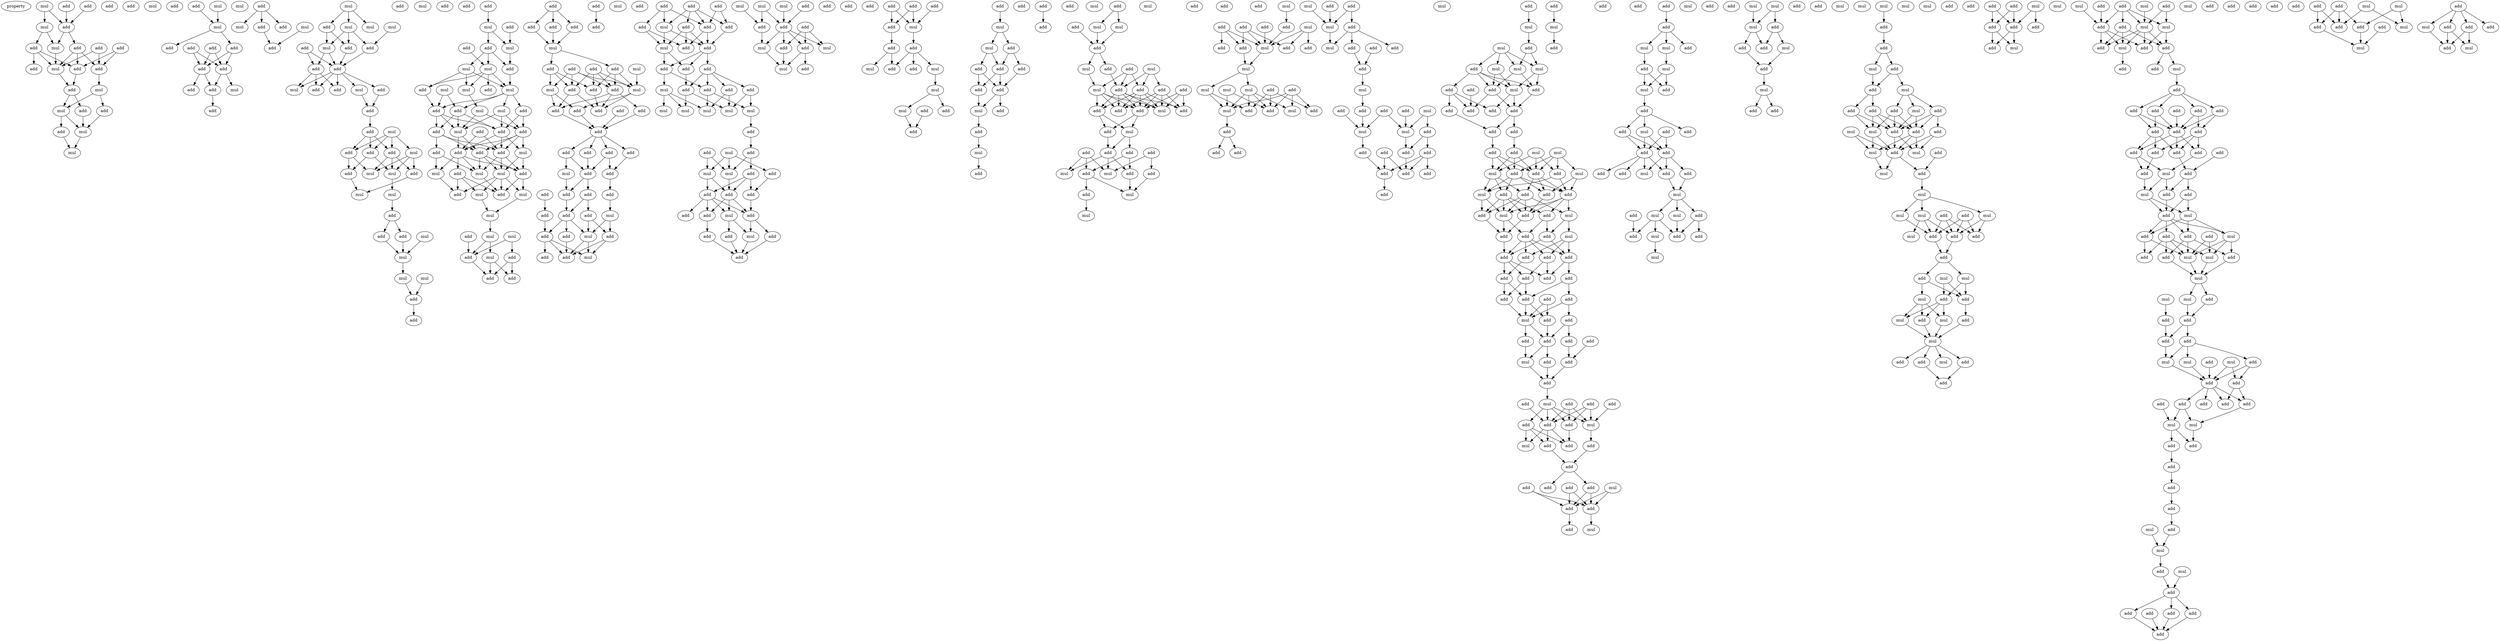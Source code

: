 digraph {
    node [fontcolor=black]
    property [mul=2,lf=1.7]
    0 [ label = add ];
    1 [ label = add ];
    2 [ label = add ];
    3 [ label = mul ];
    4 [ label = add ];
    5 [ label = add ];
    6 [ label = mul ];
    7 [ label = add ];
    8 [ label = mul ];
    9 [ label = add ];
    10 [ label = add ];
    11 [ label = add ];
    12 [ label = add ];
    13 [ label = mul ];
    14 [ label = add ];
    15 [ label = add ];
    16 [ label = mul ];
    17 [ label = mul ];
    18 [ label = add ];
    19 [ label = mul ];
    20 [ label = add ];
    21 [ label = add ];
    22 [ label = add ];
    23 [ label = mul ];
    24 [ label = mul ];
    25 [ label = add ];
    26 [ label = add ];
    27 [ label = mul ];
    28 [ label = mul ];
    29 [ label = mul ];
    30 [ label = add ];
    31 [ label = add ];
    32 [ label = add ];
    33 [ label = add ];
    34 [ label = add ];
    35 [ label = add ];
    36 [ label = mul ];
    37 [ label = add ];
    38 [ label = add ];
    39 [ label = add ];
    40 [ label = add ];
    41 [ label = mul ];
    42 [ label = mul ];
    43 [ label = add ];
    44 [ label = add ];
    45 [ label = add ];
    46 [ label = mul ];
    47 [ label = add ];
    48 [ label = mul ];
    49 [ label = mul ];
    50 [ label = mul ];
    51 [ label = mul ];
    52 [ label = add ];
    53 [ label = add ];
    54 [ label = add ];
    55 [ label = add ];
    56 [ label = add ];
    57 [ label = add ];
    58 [ label = add ];
    59 [ label = mul ];
    60 [ label = add ];
    61 [ label = mul ];
    62 [ label = add ];
    63 [ label = add ];
    64 [ label = add ];
    65 [ label = mul ];
    66 [ label = add ];
    67 [ label = mul ];
    68 [ label = add ];
    69 [ label = add ];
    70 [ label = add ];
    71 [ label = mul ];
    72 [ label = mul ];
    73 [ label = add ];
    74 [ label = mul ];
    75 [ label = mul ];
    76 [ label = add ];
    77 [ label = add ];
    78 [ label = add ];
    79 [ label = mul ];
    80 [ label = mul ];
    81 [ label = mul ];
    82 [ label = mul ];
    83 [ label = mul ];
    84 [ label = add ];
    85 [ label = add ];
    86 [ label = add ];
    87 [ label = add ];
    88 [ label = add ];
    89 [ label = mul ];
    90 [ label = add ];
    91 [ label = add ];
    92 [ label = mul ];
    93 [ label = add ];
    94 [ label = mul ];
    95 [ label = mul ];
    96 [ label = add ];
    97 [ label = mul ];
    98 [ label = add ];
    99 [ label = add ];
    100 [ label = mul ];
    101 [ label = mul ];
    102 [ label = mul ];
    103 [ label = add ];
    104 [ label = mul ];
    105 [ label = add ];
    106 [ label = add ];
    107 [ label = mul ];
    108 [ label = add ];
    109 [ label = add ];
    110 [ label = add ];
    111 [ label = add ];
    112 [ label = add ];
    113 [ label = add ];
    114 [ label = mul ];
    115 [ label = add ];
    116 [ label = add ];
    117 [ label = mul ];
    118 [ label = add ];
    119 [ label = mul ];
    120 [ label = mul ];
    121 [ label = add ];
    122 [ label = add ];
    123 [ label = mul ];
    124 [ label = add ];
    125 [ label = mul ];
    126 [ label = mul ];
    127 [ label = add ];
    128 [ label = mul ];
    129 [ label = mul ];
    130 [ label = mul ];
    131 [ label = add ];
    132 [ label = add ];
    133 [ label = add ];
    134 [ label = add ];
    135 [ label = add ];
    136 [ label = add ];
    137 [ label = add ];
    138 [ label = add ];
    139 [ label = mul ];
    140 [ label = add ];
    141 [ label = add ];
    142 [ label = add ];
    143 [ label = mul ];
    144 [ label = add ];
    145 [ label = mul ];
    146 [ label = add ];
    147 [ label = add ];
    148 [ label = mul ];
    149 [ label = add ];
    150 [ label = add ];
    151 [ label = add ];
    152 [ label = add ];
    153 [ label = add ];
    154 [ label = add ];
    155 [ label = add ];
    156 [ label = add ];
    157 [ label = add ];
    158 [ label = add ];
    159 [ label = add ];
    160 [ label = add ];
    161 [ label = add ];
    162 [ label = mul ];
    163 [ label = add ];
    164 [ label = add ];
    165 [ label = add ];
    166 [ label = add ];
    167 [ label = add ];
    168 [ label = add ];
    169 [ label = mul ];
    170 [ label = add ];
    171 [ label = add ];
    172 [ label = add ];
    173 [ label = add ];
    174 [ label = mul ];
    175 [ label = add ];
    176 [ label = add ];
    177 [ label = mul ];
    178 [ label = add ];
    179 [ label = add ];
    180 [ label = mul ];
    181 [ label = add ];
    182 [ label = add ];
    183 [ label = add ];
    184 [ label = add ];
    185 [ label = add ];
    186 [ label = add ];
    187 [ label = add ];
    188 [ label = mul ];
    189 [ label = add ];
    190 [ label = mul ];
    191 [ label = add ];
    192 [ label = add ];
    193 [ label = add ];
    194 [ label = add ];
    195 [ label = add ];
    196 [ label = add ];
    197 [ label = add ];
    198 [ label = add ];
    199 [ label = add ];
    200 [ label = mul ];
    201 [ label = mul ];
    202 [ label = mul ];
    203 [ label = mul ];
    204 [ label = mul ];
    205 [ label = mul ];
    206 [ label = add ];
    207 [ label = add ];
    208 [ label = mul ];
    209 [ label = add ];
    210 [ label = add ];
    211 [ label = add ];
    212 [ label = mul ];
    213 [ label = mul ];
    214 [ label = add ];
    215 [ label = add ];
    216 [ label = add ];
    217 [ label = add ];
    218 [ label = mul ];
    219 [ label = add ];
    220 [ label = add ];
    221 [ label = add ];
    222 [ label = mul ];
    223 [ label = add ];
    224 [ label = add ];
    225 [ label = add ];
    226 [ label = mul ];
    227 [ label = add ];
    228 [ label = mul ];
    229 [ label = mul ];
    230 [ label = add ];
    231 [ label = add ];
    232 [ label = add ];
    233 [ label = add ];
    234 [ label = mul ];
    235 [ label = mul ];
    236 [ label = add ];
    237 [ label = add ];
    238 [ label = mul ];
    239 [ label = add ];
    240 [ label = add ];
    241 [ label = add ];
    242 [ label = add ];
    243 [ label = add ];
    244 [ label = add ];
    245 [ label = add ];
    246 [ label = mul ];
    247 [ label = add ];
    248 [ label = add ];
    249 [ label = mul ];
    250 [ label = add ];
    251 [ label = add ];
    252 [ label = mul ];
    253 [ label = mul ];
    254 [ label = mul ];
    255 [ label = add ];
    256 [ label = add ];
    257 [ label = add ];
    258 [ label = add ];
    259 [ label = mul ];
    260 [ label = mul ];
    261 [ label = add ];
    262 [ label = add ];
    263 [ label = add ];
    264 [ label = add ];
    265 [ label = add ];
    266 [ label = add ];
    267 [ label = add ];
    268 [ label = mul ];
    269 [ label = add ];
    270 [ label = add ];
    271 [ label = mul ];
    272 [ label = add ];
    273 [ label = add ];
    274 [ label = add ];
    275 [ label = mul ];
    276 [ label = add ];
    277 [ label = add ];
    278 [ label = add ];
    279 [ label = mul ];
    280 [ label = mul ];
    281 [ label = mul ];
    282 [ label = add ];
    283 [ label = mul ];
    284 [ label = add ];
    285 [ label = add ];
    286 [ label = mul ];
    287 [ label = mul ];
    288 [ label = add ];
    289 [ label = add ];
    290 [ label = add ];
    291 [ label = add ];
    292 [ label = add ];
    293 [ label = mul ];
    294 [ label = add ];
    295 [ label = add ];
    296 [ label = add ];
    297 [ label = add ];
    298 [ label = mul ];
    299 [ label = add ];
    300 [ label = add ];
    301 [ label = add ];
    302 [ label = add ];
    303 [ label = mul ];
    304 [ label = mul ];
    305 [ label = add ];
    306 [ label = add ];
    307 [ label = add ];
    308 [ label = add ];
    309 [ label = mul ];
    310 [ label = add ];
    311 [ label = add ];
    312 [ label = add ];
    313 [ label = mul ];
    314 [ label = mul ];
    315 [ label = mul ];
    316 [ label = add ];
    317 [ label = add ];
    318 [ label = add ];
    319 [ label = add ];
    320 [ label = add ];
    321 [ label = add ];
    322 [ label = mul ];
    323 [ label = add ];
    324 [ label = add ];
    325 [ label = mul ];
    326 [ label = mul ];
    327 [ label = add ];
    328 [ label = mul ];
    329 [ label = add ];
    330 [ label = mul ];
    331 [ label = add ];
    332 [ label = mul ];
    333 [ label = add ];
    334 [ label = add ];
    335 [ label = mul ];
    336 [ label = add ];
    337 [ label = add ];
    338 [ label = add ];
    339 [ label = add ];
    340 [ label = mul ];
    341 [ label = add ];
    342 [ label = mul ];
    343 [ label = add ];
    344 [ label = add ];
    345 [ label = mul ];
    346 [ label = add ];
    347 [ label = mul ];
    348 [ label = add ];
    349 [ label = add ];
    350 [ label = mul ];
    351 [ label = add ];
    352 [ label = mul ];
    353 [ label = add ];
    354 [ label = add ];
    355 [ label = add ];
    356 [ label = add ];
    357 [ label = mul ];
    358 [ label = mul ];
    359 [ label = add ];
    360 [ label = add ];
    361 [ label = add ];
    362 [ label = add ];
    363 [ label = add ];
    364 [ label = add ];
    365 [ label = add ];
    366 [ label = add ];
    367 [ label = add ];
    368 [ label = mul ];
    369 [ label = add ];
    370 [ label = mul ];
    371 [ label = mul ];
    372 [ label = mul ];
    373 [ label = mul ];
    374 [ label = add ];
    375 [ label = add ];
    376 [ label = add ];
    377 [ label = add ];
    378 [ label = mul ];
    379 [ label = add ];
    380 [ label = add ];
    381 [ label = add ];
    382 [ label = add ];
    383 [ label = add ];
    384 [ label = add ];
    385 [ label = add ];
    386 [ label = add ];
    387 [ label = mul ];
    388 [ label = add ];
    389 [ label = mul ];
    390 [ label = add ];
    391 [ label = mul ];
    392 [ label = mul ];
    393 [ label = add ];
    394 [ label = add ];
    395 [ label = add ];
    396 [ label = add ];
    397 [ label = add ];
    398 [ label = mul ];
    399 [ label = add ];
    400 [ label = mul ];
    401 [ label = add ];
    402 [ label = add ];
    403 [ label = mul ];
    404 [ label = add ];
    405 [ label = add ];
    406 [ label = add ];
    407 [ label = mul ];
    408 [ label = add ];
    409 [ label = add ];
    410 [ label = add ];
    411 [ label = add ];
    412 [ label = add ];
    413 [ label = add ];
    414 [ label = add ];
    415 [ label = add ];
    416 [ label = add ];
    417 [ label = add ];
    418 [ label = add ];
    419 [ label = add ];
    420 [ label = add ];
    421 [ label = mul ];
    422 [ label = add ];
    423 [ label = add ];
    424 [ label = add ];
    425 [ label = add ];
    426 [ label = add ];
    427 [ label = add ];
    428 [ label = mul ];
    429 [ label = add ];
    430 [ label = add ];
    431 [ label = add ];
    432 [ label = add ];
    433 [ label = add ];
    434 [ label = add ];
    435 [ label = add ];
    436 [ label = mul ];
    437 [ label = add ];
    438 [ label = mul ];
    439 [ label = add ];
    440 [ label = add ];
    441 [ label = add ];
    442 [ label = add ];
    443 [ label = mul ];
    444 [ label = add ];
    445 [ label = add ];
    446 [ label = add ];
    447 [ label = add ];
    448 [ label = add ];
    449 [ label = add ];
    450 [ label = mul ];
    451 [ label = add ];
    452 [ label = add ];
    453 [ label = mul ];
    454 [ label = add ];
    455 [ label = add ];
    456 [ label = mul ];
    457 [ label = add ];
    458 [ label = add ];
    459 [ label = add ];
    460 [ label = add ];
    461 [ label = add ];
    462 [ label = mul ];
    463 [ label = add ];
    464 [ label = mul ];
    465 [ label = add ];
    466 [ label = mul ];
    467 [ label = mul ];
    468 [ label = mul ];
    469 [ label = add ];
    470 [ label = add ];
    471 [ label = add ];
    472 [ label = mul ];
    473 [ label = add ];
    474 [ label = add ];
    475 [ label = add ];
    476 [ label = add ];
    477 [ label = add ];
    478 [ label = add ];
    479 [ label = add ];
    480 [ label = mul ];
    481 [ label = add ];
    482 [ label = add ];
    483 [ label = mul ];
    484 [ label = mul ];
    485 [ label = add ];
    486 [ label = add ];
    487 [ label = mul ];
    488 [ label = add ];
    489 [ label = add ];
    490 [ label = mul ];
    491 [ label = add ];
    492 [ label = mul ];
    493 [ label = add ];
    494 [ label = mul ];
    495 [ label = mul ];
    496 [ label = mul ];
    497 [ label = add ];
    498 [ label = add ];
    499 [ label = add ];
    500 [ label = mul ];
    501 [ label = mul ];
    502 [ label = add ];
    503 [ label = add ];
    504 [ label = add ];
    505 [ label = mul ];
    506 [ label = mul ];
    507 [ label = mul ];
    508 [ label = mul ];
    509 [ label = add ];
    510 [ label = add ];
    511 [ label = add ];
    512 [ label = add ];
    513 [ label = mul ];
    514 [ label = mul ];
    515 [ label = add ];
    516 [ label = mul ];
    517 [ label = add ];
    518 [ label = add ];
    519 [ label = mul ];
    520 [ label = add ];
    521 [ label = add ];
    522 [ label = add ];
    523 [ label = add ];
    524 [ label = add ];
    525 [ label = add ];
    526 [ label = mul ];
    527 [ label = mul ];
    528 [ label = mul ];
    529 [ label = mul ];
    530 [ label = add ];
    531 [ label = add ];
    532 [ label = mul ];
    533 [ label = add ];
    534 [ label = mul ];
    535 [ label = mul ];
    536 [ label = mul ];
    537 [ label = add ];
    538 [ label = mul ];
    539 [ label = add ];
    540 [ label = add ];
    541 [ label = mul ];
    542 [ label = add ];
    543 [ label = add ];
    544 [ label = add ];
    545 [ label = mul ];
    546 [ label = add ];
    547 [ label = mul ];
    548 [ label = add ];
    549 [ label = add ];
    550 [ label = mul ];
    551 [ label = add ];
    552 [ label = add ];
    553 [ label = mul ];
    554 [ label = add ];
    555 [ label = mul ];
    556 [ label = mul ];
    557 [ label = add ];
    558 [ label = add ];
    559 [ label = mul ];
    560 [ label = add ];
    561 [ label = add ];
    562 [ label = add ];
    563 [ label = add ];
    564 [ label = mul ];
    565 [ label = add ];
    566 [ label = add ];
    567 [ label = add ];
    568 [ label = add ];
    569 [ label = add ];
    570 [ label = mul ];
    571 [ label = mul ];
    572 [ label = add ];
    573 [ label = add ];
    574 [ label = mul ];
    575 [ label = add ];
    576 [ label = mul ];
    577 [ label = add ];
    578 [ label = mul ];
    579 [ label = add ];
    580 [ label = mul ];
    581 [ label = add ];
    582 [ label = add ];
    583 [ label = mul ];
    584 [ label = add ];
    585 [ label = add ];
    586 [ label = mul ];
    587 [ label = add ];
    588 [ label = add ];
    589 [ label = add ];
    590 [ label = add ];
    591 [ label = add ];
    592 [ label = add ];
    593 [ label = add ];
    594 [ label = add ];
    595 [ label = add ];
    596 [ label = add ];
    597 [ label = add ];
    598 [ label = add ];
    599 [ label = add ];
    600 [ label = add ];
    601 [ label = add ];
    602 [ label = add ];
    603 [ label = add ];
    604 [ label = mul ];
    605 [ label = add ];
    606 [ label = add ];
    607 [ label = mul ];
    608 [ label = add ];
    609 [ label = mul ];
    610 [ label = add ];
    611 [ label = add ];
    612 [ label = add ];
    613 [ label = add ];
    614 [ label = mul ];
    615 [ label = mul ];
    616 [ label = mul ];
    617 [ label = add ];
    618 [ label = add ];
    619 [ label = add ];
    620 [ label = mul ];
    621 [ label = mul ];
    622 [ label = add ];
    623 [ label = mul ];
    624 [ label = add ];
    625 [ label = add ];
    626 [ label = add ];
    627 [ label = add ];
    628 [ label = mul ];
    629 [ label = mul ];
    630 [ label = add ];
    631 [ label = mul ];
    632 [ label = add ];
    633 [ label = add ];
    634 [ label = add ];
    635 [ label = add ];
    636 [ label = add ];
    637 [ label = add ];
    638 [ label = add ];
    639 [ label = add ];
    640 [ label = mul ];
    641 [ label = mul ];
    642 [ label = add ];
    643 [ label = add ];
    644 [ label = mul ];
    645 [ label = add ];
    646 [ label = add ];
    647 [ label = add ];
    648 [ label = add ];
    649 [ label = mul ];
    650 [ label = add ];
    651 [ label = add ];
    652 [ label = mul ];
    653 [ label = add ];
    654 [ label = mul ];
    655 [ label = add ];
    656 [ label = add ];
    657 [ label = add ];
    658 [ label = add ];
    659 [ label = add ];
    660 [ label = add ];
    661 [ label = add ];
    662 [ label = add ];
    663 [ label = add ];
    664 [ label = add ];
    665 [ label = mul ];
    666 [ label = mul ];
    667 [ label = add ];
    668 [ label = add ];
    669 [ label = add ];
    670 [ label = add ];
    671 [ label = mul ];
    672 [ label = add ];
    673 [ label = mul ];
    674 [ label = add ];
    675 [ label = mul ];
    676 [ label = add ];
    677 [ label = add ];
    678 [ label = add ];
    679 [ label = add ];
    680 [ label = mul ];
    0 -> 5 [ name = 0 ];
    1 -> 5 [ name = 1 ];
    3 -> 5 [ name = 2 ];
    3 -> 6 [ name = 3 ];
    5 -> 8 [ name = 4 ];
    5 -> 11 [ name = 5 ];
    6 -> 8 [ name = 6 ];
    6 -> 10 [ name = 7 ];
    7 -> 12 [ name = 8 ];
    7 -> 13 [ name = 9 ];
    8 -> 13 [ name = 10 ];
    9 -> 12 [ name = 11 ];
    9 -> 15 [ name = 12 ];
    10 -> 13 [ name = 13 ];
    10 -> 14 [ name = 14 ];
    10 -> 15 [ name = 15 ];
    11 -> 12 [ name = 16 ];
    11 -> 13 [ name = 17 ];
    11 -> 15 [ name = 18 ];
    12 -> 17 [ name = 19 ];
    13 -> 18 [ name = 20 ];
    15 -> 18 [ name = 21 ];
    17 -> 19 [ name = 22 ];
    17 -> 20 [ name = 23 ];
    18 -> 19 [ name = 24 ];
    18 -> 21 [ name = 25 ];
    19 -> 22 [ name = 26 ];
    19 -> 23 [ name = 27 ];
    20 -> 23 [ name = 28 ];
    21 -> 23 [ name = 29 ];
    22 -> 24 [ name = 30 ];
    23 -> 24 [ name = 31 ];
    26 -> 29 [ name = 32 ];
    27 -> 29 [ name = 33 ];
    29 -> 32 [ name = 34 ];
    29 -> 33 [ name = 35 ];
    30 -> 34 [ name = 36 ];
    30 -> 35 [ name = 37 ];
    31 -> 34 [ name = 38 ];
    31 -> 35 [ name = 39 ];
    33 -> 34 [ name = 40 ];
    33 -> 35 [ name = 41 ];
    34 -> 37 [ name = 42 ];
    34 -> 38 [ name = 43 ];
    35 -> 36 [ name = 44 ];
    35 -> 38 [ name = 45 ];
    38 -> 39 [ name = 46 ];
    40 -> 41 [ name = 47 ];
    40 -> 43 [ name = 48 ];
    40 -> 44 [ name = 49 ];
    42 -> 45 [ name = 50 ];
    43 -> 45 [ name = 51 ];
    46 -> 47 [ name = 52 ];
    46 -> 48 [ name = 53 ];
    46 -> 50 [ name = 54 ];
    47 -> 51 [ name = 55 ];
    47 -> 53 [ name = 56 ];
    49 -> 55 [ name = 57 ];
    50 -> 51 [ name = 58 ];
    50 -> 53 [ name = 59 ];
    50 -> 55 [ name = 60 ];
    51 -> 56 [ name = 61 ];
    51 -> 57 [ name = 62 ];
    53 -> 56 [ name = 63 ];
    54 -> 56 [ name = 64 ];
    54 -> 57 [ name = 65 ];
    55 -> 56 [ name = 66 ];
    56 -> 58 [ name = 67 ];
    56 -> 59 [ name = 68 ];
    56 -> 60 [ name = 69 ];
    56 -> 61 [ name = 70 ];
    56 -> 62 [ name = 71 ];
    57 -> 58 [ name = 72 ];
    57 -> 61 [ name = 73 ];
    57 -> 62 [ name = 74 ];
    59 -> 63 [ name = 75 ];
    60 -> 63 [ name = 76 ];
    63 -> 64 [ name = 77 ];
    64 -> 66 [ name = 78 ];
    64 -> 68 [ name = 79 ];
    64 -> 69 [ name = 80 ];
    65 -> 66 [ name = 81 ];
    65 -> 67 [ name = 82 ];
    65 -> 68 [ name = 83 ];
    65 -> 69 [ name = 84 ];
    66 -> 71 [ name = 85 ];
    66 -> 73 [ name = 86 ];
    67 -> 70 [ name = 87 ];
    67 -> 71 [ name = 88 ];
    67 -> 72 [ name = 89 ];
    68 -> 72 [ name = 90 ];
    68 -> 73 [ name = 91 ];
    69 -> 70 [ name = 92 ];
    69 -> 71 [ name = 93 ];
    69 -> 72 [ name = 94 ];
    70 -> 75 [ name = 95 ];
    71 -> 74 [ name = 96 ];
    73 -> 75 [ name = 97 ];
    74 -> 76 [ name = 98 ];
    76 -> 77 [ name = 99 ];
    76 -> 78 [ name = 100 ];
    77 -> 80 [ name = 101 ];
    78 -> 80 [ name = 102 ];
    79 -> 80 [ name = 103 ];
    80 -> 82 [ name = 104 ];
    82 -> 84 [ name = 105 ];
    83 -> 84 [ name = 106 ];
    84 -> 86 [ name = 107 ];
    88 -> 89 [ name = 108 ];
    89 -> 92 [ name = 109 ];
    89 -> 93 [ name = 110 ];
    90 -> 92 [ name = 111 ];
    91 -> 95 [ name = 112 ];
    92 -> 96 [ name = 113 ];
    93 -> 94 [ name = 114 ];
    93 -> 95 [ name = 115 ];
    93 -> 96 [ name = 116 ];
    94 -> 97 [ name = 117 ];
    94 -> 99 [ name = 118 ];
    94 -> 100 [ name = 119 ];
    95 -> 97 [ name = 120 ];
    95 -> 98 [ name = 121 ];
    95 -> 99 [ name = 122 ];
    95 -> 100 [ name = 123 ];
    96 -> 97 [ name = 124 ];
    97 -> 102 [ name = 125 ];
    97 -> 103 [ name = 126 ];
    97 -> 105 [ name = 127 ];
    97 -> 106 [ name = 128 ];
    99 -> 103 [ name = 129 ];
    100 -> 104 [ name = 130 ];
    101 -> 103 [ name = 131 ];
    101 -> 105 [ name = 132 ];
    102 -> 107 [ name = 133 ];
    102 -> 108 [ name = 134 ];
    102 -> 109 [ name = 135 ];
    103 -> 107 [ name = 136 ];
    103 -> 109 [ name = 137 ];
    103 -> 111 [ name = 138 ];
    104 -> 107 [ name = 139 ];
    104 -> 108 [ name = 140 ];
    105 -> 107 [ name = 141 ];
    105 -> 109 [ name = 142 ];
    105 -> 111 [ name = 143 ];
    106 -> 108 [ name = 144 ];
    106 -> 109 [ name = 145 ];
    107 -> 113 [ name = 146 ];
    107 -> 116 [ name = 147 ];
    108 -> 113 [ name = 148 ];
    108 -> 114 [ name = 149 ];
    108 -> 115 [ name = 150 ];
    108 -> 116 [ name = 151 ];
    109 -> 113 [ name = 152 ];
    109 -> 114 [ name = 153 ];
    109 -> 115 [ name = 154 ];
    110 -> 113 [ name = 155 ];
    110 -> 115 [ name = 156 ];
    111 -> 112 [ name = 157 ];
    111 -> 115 [ name = 158 ];
    111 -> 116 [ name = 159 ];
    112 -> 119 [ name = 160 ];
    112 -> 120 [ name = 161 ];
    113 -> 118 [ name = 162 ];
    113 -> 119 [ name = 163 ];
    113 -> 120 [ name = 164 ];
    113 -> 121 [ name = 165 ];
    114 -> 117 [ name = 166 ];
    114 -> 121 [ name = 167 ];
    115 -> 117 [ name = 168 ];
    115 -> 119 [ name = 169 ];
    115 -> 121 [ name = 170 ];
    116 -> 117 [ name = 171 ];
    116 -> 119 [ name = 172 ];
    116 -> 121 [ name = 173 ];
    117 -> 122 [ name = 174 ];
    117 -> 123 [ name = 175 ];
    117 -> 124 [ name = 176 ];
    117 -> 125 [ name = 177 ];
    118 -> 122 [ name = 178 ];
    118 -> 123 [ name = 179 ];
    118 -> 124 [ name = 180 ];
    119 -> 124 [ name = 181 ];
    120 -> 122 [ name = 182 ];
    121 -> 124 [ name = 183 ];
    121 -> 125 [ name = 184 ];
    123 -> 126 [ name = 185 ];
    125 -> 126 [ name = 186 ];
    126 -> 129 [ name = 187 ];
    127 -> 132 [ name = 188 ];
    128 -> 131 [ name = 189 ];
    128 -> 132 [ name = 190 ];
    129 -> 130 [ name = 191 ];
    129 -> 132 [ name = 192 ];
    130 -> 133 [ name = 193 ];
    130 -> 134 [ name = 194 ];
    131 -> 133 [ name = 195 ];
    131 -> 134 [ name = 196 ];
    132 -> 133 [ name = 197 ];
    135 -> 136 [ name = 198 ];
    135 -> 137 [ name = 199 ];
    135 -> 138 [ name = 200 ];
    136 -> 139 [ name = 201 ];
    137 -> 139 [ name = 202 ];
    138 -> 139 [ name = 203 ];
    139 -> 140 [ name = 204 ];
    139 -> 141 [ name = 205 ];
    140 -> 146 [ name = 206 ];
    140 -> 147 [ name = 207 ];
    140 -> 148 [ name = 208 ];
    141 -> 145 [ name = 209 ];
    141 -> 147 [ name = 210 ];
    141 -> 149 [ name = 211 ];
    142 -> 145 [ name = 212 ];
    142 -> 146 [ name = 213 ];
    142 -> 147 [ name = 214 ];
    142 -> 149 [ name = 215 ];
    143 -> 145 [ name = 216 ];
    144 -> 145 [ name = 217 ];
    144 -> 146 [ name = 218 ];
    144 -> 148 [ name = 219 ];
    144 -> 149 [ name = 220 ];
    145 -> 151 [ name = 221 ];
    145 -> 154 [ name = 222 ];
    146 -> 150 [ name = 223 ];
    146 -> 151 [ name = 224 ];
    147 -> 151 [ name = 225 ];
    148 -> 150 [ name = 226 ];
    148 -> 154 [ name = 227 ];
    149 -> 150 [ name = 228 ];
    149 -> 151 [ name = 229 ];
    149 -> 152 [ name = 230 ];
    150 -> 155 [ name = 231 ];
    152 -> 155 [ name = 232 ];
    153 -> 155 [ name = 233 ];
    154 -> 155 [ name = 234 ];
    155 -> 156 [ name = 235 ];
    155 -> 157 [ name = 236 ];
    155 -> 158 [ name = 237 ];
    155 -> 159 [ name = 238 ];
    156 -> 161 [ name = 239 ];
    157 -> 160 [ name = 240 ];
    157 -> 161 [ name = 241 ];
    158 -> 160 [ name = 242 ];
    159 -> 161 [ name = 243 ];
    159 -> 162 [ name = 244 ];
    160 -> 163 [ name = 245 ];
    161 -> 164 [ name = 246 ];
    161 -> 166 [ name = 247 ];
    162 -> 166 [ name = 248 ];
    163 -> 169 [ name = 249 ];
    164 -> 167 [ name = 250 ];
    164 -> 170 [ name = 251 ];
    165 -> 168 [ name = 252 ];
    166 -> 167 [ name = 253 ];
    167 -> 171 [ name = 254 ];
    167 -> 172 [ name = 255 ];
    167 -> 174 [ name = 256 ];
    168 -> 172 [ name = 257 ];
    169 -> 173 [ name = 258 ];
    169 -> 174 [ name = 259 ];
    170 -> 173 [ name = 260 ];
    170 -> 174 [ name = 261 ];
    171 -> 176 [ name = 262 ];
    172 -> 175 [ name = 263 ];
    172 -> 176 [ name = 264 ];
    172 -> 177 [ name = 265 ];
    173 -> 176 [ name = 266 ];
    173 -> 177 [ name = 267 ];
    174 -> 176 [ name = 268 ];
    174 -> 177 [ name = 269 ];
    178 -> 179 [ name = 270 ];
    182 -> 186 [ name = 271 ];
    182 -> 187 [ name = 272 ];
    182 -> 188 [ name = 273 ];
    182 -> 189 [ name = 274 ];
    183 -> 185 [ name = 275 ];
    183 -> 186 [ name = 276 ];
    183 -> 188 [ name = 277 ];
    184 -> 186 [ name = 278 ];
    184 -> 189 [ name = 279 ];
    185 -> 190 [ name = 280 ];
    185 -> 192 [ name = 281 ];
    186 -> 191 [ name = 282 ];
    186 -> 192 [ name = 283 ];
    187 -> 190 [ name = 284 ];
    187 -> 191 [ name = 285 ];
    187 -> 192 [ name = 286 ];
    188 -> 190 [ name = 287 ];
    188 -> 191 [ name = 288 ];
    189 -> 191 [ name = 289 ];
    190 -> 193 [ name = 290 ];
    190 -> 194 [ name = 291 ];
    191 -> 193 [ name = 292 ];
    191 -> 194 [ name = 293 ];
    191 -> 195 [ name = 294 ];
    193 -> 199 [ name = 295 ];
    194 -> 197 [ name = 296 ];
    194 -> 200 [ name = 297 ];
    195 -> 196 [ name = 298 ];
    195 -> 197 [ name = 299 ];
    195 -> 198 [ name = 300 ];
    195 -> 199 [ name = 301 ];
    196 -> 203 [ name = 302 ];
    196 -> 205 [ name = 303 ];
    197 -> 204 [ name = 304 ];
    197 -> 205 [ name = 305 ];
    198 -> 203 [ name = 306 ];
    198 -> 204 [ name = 307 ];
    199 -> 201 [ name = 308 ];
    199 -> 203 [ name = 309 ];
    200 -> 201 [ name = 310 ];
    200 -> 202 [ name = 311 ];
    200 -> 205 [ name = 312 ];
    204 -> 206 [ name = 313 ];
    206 -> 209 [ name = 314 ];
    207 -> 212 [ name = 315 ];
    207 -> 213 [ name = 316 ];
    208 -> 210 [ name = 317 ];
    208 -> 212 [ name = 318 ];
    208 -> 213 [ name = 319 ];
    209 -> 211 [ name = 320 ];
    209 -> 213 [ name = 321 ];
    210 -> 216 [ name = 322 ];
    211 -> 214 [ name = 323 ];
    211 -> 215 [ name = 324 ];
    211 -> 216 [ name = 325 ];
    212 -> 214 [ name = 326 ];
    212 -> 215 [ name = 327 ];
    213 -> 214 [ name = 328 ];
    214 -> 217 [ name = 329 ];
    214 -> 218 [ name = 330 ];
    214 -> 219 [ name = 331 ];
    215 -> 217 [ name = 332 ];
    215 -> 218 [ name = 333 ];
    215 -> 219 [ name = 334 ];
    215 -> 220 [ name = 335 ];
    216 -> 219 [ name = 336 ];
    217 -> 221 [ name = 337 ];
    218 -> 222 [ name = 338 ];
    218 -> 224 [ name = 339 ];
    219 -> 222 [ name = 340 ];
    219 -> 223 [ name = 341 ];
    221 -> 225 [ name = 342 ];
    222 -> 225 [ name = 343 ];
    223 -> 225 [ name = 344 ];
    224 -> 225 [ name = 345 ];
    226 -> 230 [ name = 346 ];
    227 -> 230 [ name = 347 ];
    228 -> 231 [ name = 348 ];
    229 -> 230 [ name = 349 ];
    229 -> 231 [ name = 350 ];
    230 -> 233 [ name = 351 ];
    230 -> 234 [ name = 352 ];
    230 -> 235 [ name = 353 ];
    230 -> 236 [ name = 354 ];
    231 -> 234 [ name = 355 ];
    232 -> 233 [ name = 356 ];
    232 -> 235 [ name = 357 ];
    232 -> 236 [ name = 358 ];
    233 -> 237 [ name = 359 ];
    233 -> 238 [ name = 360 ];
    234 -> 238 [ name = 361 ];
    236 -> 238 [ name = 362 ];
    242 -> 245 [ name = 363 ];
    242 -> 246 [ name = 364 ];
    243 -> 245 [ name = 365 ];
    243 -> 246 [ name = 366 ];
    244 -> 246 [ name = 367 ];
    245 -> 247 [ name = 368 ];
    246 -> 248 [ name = 369 ];
    247 -> 249 [ name = 370 ];
    247 -> 250 [ name = 371 ];
    248 -> 250 [ name = 372 ];
    248 -> 251 [ name = 373 ];
    248 -> 252 [ name = 374 ];
    252 -> 253 [ name = 375 ];
    253 -> 254 [ name = 376 ];
    253 -> 255 [ name = 377 ];
    254 -> 258 [ name = 378 ];
    256 -> 258 [ name = 379 ];
    257 -> 259 [ name = 380 ];
    259 -> 260 [ name = 381 ];
    259 -> 261 [ name = 382 ];
    260 -> 263 [ name = 383 ];
    260 -> 264 [ name = 384 ];
    261 -> 263 [ name = 385 ];
    261 -> 265 [ name = 386 ];
    263 -> 266 [ name = 387 ];
    263 -> 267 [ name = 388 ];
    264 -> 266 [ name = 389 ];
    264 -> 267 [ name = 390 ];
    265 -> 266 [ name = 391 ];
    266 -> 268 [ name = 392 ];
    266 -> 269 [ name = 393 ];
    267 -> 268 [ name = 394 ];
    268 -> 270 [ name = 395 ];
    270 -> 271 [ name = 396 ];
    271 -> 272 [ name = 397 ];
    273 -> 276 [ name = 398 ];
    277 -> 280 [ name = 399 ];
    277 -> 281 [ name = 400 ];
    278 -> 282 [ name = 401 ];
    280 -> 282 [ name = 402 ];
    281 -> 282 [ name = 403 ];
    282 -> 283 [ name = 404 ];
    282 -> 285 [ name = 405 ];
    283 -> 287 [ name = 406 ];
    284 -> 287 [ name = 407 ];
    284 -> 288 [ name = 408 ];
    284 -> 291 [ name = 409 ];
    285 -> 288 [ name = 410 ];
    286 -> 288 [ name = 411 ];
    286 -> 289 [ name = 412 ];
    286 -> 291 [ name = 413 ];
    287 -> 292 [ name = 414 ];
    287 -> 293 [ name = 415 ];
    287 -> 294 [ name = 416 ];
    287 -> 295 [ name = 417 ];
    288 -> 292 [ name = 418 ];
    288 -> 293 [ name = 419 ];
    288 -> 294 [ name = 420 ];
    288 -> 295 [ name = 421 ];
    288 -> 296 [ name = 422 ];
    289 -> 292 [ name = 423 ];
    289 -> 293 [ name = 424 ];
    289 -> 294 [ name = 425 ];
    289 -> 296 [ name = 426 ];
    290 -> 293 [ name = 427 ];
    290 -> 294 [ name = 428 ];
    290 -> 296 [ name = 429 ];
    291 -> 292 [ name = 430 ];
    291 -> 293 [ name = 431 ];
    291 -> 294 [ name = 432 ];
    291 -> 295 [ name = 433 ];
    291 -> 296 [ name = 434 ];
    294 -> 297 [ name = 435 ];
    294 -> 298 [ name = 436 ];
    295 -> 297 [ name = 437 ];
    295 -> 298 [ name = 438 ];
    297 -> 301 [ name = 439 ];
    298 -> 300 [ name = 440 ];
    298 -> 301 [ name = 441 ];
    299 -> 303 [ name = 442 ];
    299 -> 304 [ name = 443 ];
    299 -> 306 [ name = 444 ];
    300 -> 306 [ name = 445 ];
    300 -> 307 [ name = 446 ];
    301 -> 303 [ name = 447 ];
    301 -> 304 [ name = 448 ];
    301 -> 307 [ name = 449 ];
    302 -> 304 [ name = 450 ];
    302 -> 305 [ name = 451 ];
    305 -> 309 [ name = 452 ];
    306 -> 308 [ name = 453 ];
    306 -> 309 [ name = 454 ];
    307 -> 309 [ name = 455 ];
    308 -> 313 [ name = 456 ];
    314 -> 317 [ name = 457 ];
    315 -> 321 [ name = 458 ];
    315 -> 322 [ name = 459 ];
    315 -> 324 [ name = 460 ];
    316 -> 322 [ name = 461 ];
    317 -> 322 [ name = 462 ];
    318 -> 320 [ name = 463 ];
    318 -> 322 [ name = 464 ];
    318 -> 324 [ name = 465 ];
    319 -> 320 [ name = 466 ];
    319 -> 322 [ name = 467 ];
    319 -> 323 [ name = 468 ];
    320 -> 325 [ name = 469 ];
    322 -> 325 [ name = 470 ];
    325 -> 328 [ name = 471 ];
    325 -> 330 [ name = 472 ];
    326 -> 332 [ name = 473 ];
    326 -> 334 [ name = 474 ];
    327 -> 332 [ name = 475 ];
    327 -> 333 [ name = 476 ];
    327 -> 334 [ name = 477 ];
    327 -> 335 [ name = 478 ];
    328 -> 331 [ name = 479 ];
    328 -> 332 [ name = 480 ];
    328 -> 334 [ name = 481 ];
    328 -> 335 [ name = 482 ];
    329 -> 331 [ name = 483 ];
    329 -> 333 [ name = 484 ];
    329 -> 334 [ name = 485 ];
    330 -> 331 [ name = 486 ];
    330 -> 332 [ name = 487 ];
    332 -> 336 [ name = 488 ];
    336 -> 337 [ name = 489 ];
    336 -> 341 [ name = 490 ];
    338 -> 342 [ name = 491 ];
    339 -> 342 [ name = 492 ];
    339 -> 343 [ name = 493 ];
    340 -> 342 [ name = 494 ];
    342 -> 345 [ name = 495 ];
    343 -> 344 [ name = 496 ];
    343 -> 345 [ name = 497 ];
    343 -> 348 [ name = 498 ];
    344 -> 349 [ name = 499 ];
    346 -> 349 [ name = 500 ];
    349 -> 350 [ name = 501 ];
    350 -> 351 [ name = 502 ];
    351 -> 358 [ name = 503 ];
    352 -> 356 [ name = 504 ];
    352 -> 357 [ name = 505 ];
    353 -> 357 [ name = 506 ];
    354 -> 358 [ name = 507 ];
    355 -> 357 [ name = 508 ];
    355 -> 358 [ name = 509 ];
    356 -> 360 [ name = 510 ];
    356 -> 362 [ name = 511 ];
    357 -> 362 [ name = 512 ];
    358 -> 359 [ name = 513 ];
    359 -> 364 [ name = 514 ];
    360 -> 363 [ name = 515 ];
    360 -> 364 [ name = 516 ];
    360 -> 365 [ name = 517 ];
    361 -> 364 [ name = 518 ];
    361 -> 365 [ name = 519 ];
    362 -> 365 [ name = 520 ];
    364 -> 367 [ name = 521 ];
    366 -> 368 [ name = 522 ];
    368 -> 369 [ name = 523 ];
    369 -> 371 [ name = 524 ];
    369 -> 372 [ name = 525 ];
    370 -> 371 [ name = 526 ];
    370 -> 372 [ name = 527 ];
    370 -> 373 [ name = 528 ];
    370 -> 374 [ name = 529 ];
    371 -> 376 [ name = 530 ];
    371 -> 379 [ name = 531 ];
    372 -> 376 [ name = 532 ];
    372 -> 378 [ name = 533 ];
    373 -> 378 [ name = 534 ];
    373 -> 379 [ name = 535 ];
    374 -> 375 [ name = 536 ];
    374 -> 376 [ name = 537 ];
    374 -> 378 [ name = 538 ];
    374 -> 379 [ name = 539 ];
    375 -> 380 [ name = 540 ];
    375 -> 381 [ name = 541 ];
    375 -> 383 [ name = 542 ];
    376 -> 382 [ name = 543 ];
    377 -> 383 [ name = 544 ];
    378 -> 381 [ name = 545 ];
    378 -> 382 [ name = 546 ];
    379 -> 382 [ name = 547 ];
    379 -> 383 [ name = 548 ];
    380 -> 384 [ name = 549 ];
    382 -> 384 [ name = 550 ];
    382 -> 385 [ name = 551 ];
    384 -> 386 [ name = 552 ];
    385 -> 388 [ name = 553 ];
    386 -> 392 [ name = 554 ];
    386 -> 393 [ name = 555 ];
    386 -> 394 [ name = 556 ];
    387 -> 390 [ name = 557 ];
    387 -> 391 [ name = 558 ];
    387 -> 393 [ name = 559 ];
    387 -> 394 [ name = 560 ];
    388 -> 392 [ name = 561 ];
    388 -> 393 [ name = 562 ];
    388 -> 394 [ name = 563 ];
    389 -> 390 [ name = 564 ];
    389 -> 392 [ name = 565 ];
    389 -> 394 [ name = 566 ];
    390 -> 395 [ name = 567 ];
    390 -> 398 [ name = 568 ];
    391 -> 395 [ name = 569 ];
    391 -> 397 [ name = 570 ];
    392 -> 396 [ name = 571 ];
    392 -> 398 [ name = 572 ];
    392 -> 399 [ name = 573 ];
    393 -> 395 [ name = 574 ];
    393 -> 397 [ name = 575 ];
    393 -> 398 [ name = 576 ];
    393 -> 399 [ name = 577 ];
    394 -> 395 [ name = 578 ];
    394 -> 396 [ name = 579 ];
    394 -> 397 [ name = 580 ];
    395 -> 400 [ name = 581 ];
    395 -> 401 [ name = 582 ];
    395 -> 403 [ name = 583 ];
    395 -> 404 [ name = 584 ];
    396 -> 400 [ name = 585 ];
    396 -> 401 [ name = 586 ];
    396 -> 402 [ name = 587 ];
    396 -> 403 [ name = 588 ];
    397 -> 401 [ name = 589 ];
    398 -> 400 [ name = 590 ];
    398 -> 402 [ name = 591 ];
    399 -> 400 [ name = 592 ];
    399 -> 401 [ name = 593 ];
    399 -> 402 [ name = 594 ];
    399 -> 404 [ name = 595 ];
    400 -> 406 [ name = 596 ];
    400 -> 408 [ name = 597 ];
    401 -> 408 [ name = 598 ];
    402 -> 408 [ name = 599 ];
    403 -> 405 [ name = 600 ];
    403 -> 407 [ name = 601 ];
    404 -> 405 [ name = 602 ];
    404 -> 406 [ name = 603 ];
    405 -> 409 [ name = 604 ];
    405 -> 410 [ name = 605 ];
    406 -> 409 [ name = 606 ];
    406 -> 410 [ name = 607 ];
    406 -> 411 [ name = 608 ];
    406 -> 412 [ name = 609 ];
    407 -> 410 [ name = 610 ];
    407 -> 411 [ name = 611 ];
    407 -> 412 [ name = 612 ];
    408 -> 409 [ name = 613 ];
    409 -> 414 [ name = 614 ];
    409 -> 415 [ name = 615 ];
    409 -> 416 [ name = 616 ];
    410 -> 413 [ name = 617 ];
    410 -> 415 [ name = 618 ];
    411 -> 414 [ name = 619 ];
    411 -> 415 [ name = 620 ];
    412 -> 416 [ name = 621 ];
    413 -> 417 [ name = 622 ];
    413 -> 420 [ name = 623 ];
    414 -> 417 [ name = 624 ];
    414 -> 418 [ name = 625 ];
    416 -> 417 [ name = 626 ];
    416 -> 418 [ name = 627 ];
    417 -> 421 [ name = 628 ];
    417 -> 422 [ name = 629 ];
    418 -> 421 [ name = 630 ];
    419 -> 421 [ name = 631 ];
    419 -> 422 [ name = 632 ];
    420 -> 421 [ name = 633 ];
    420 -> 423 [ name = 634 ];
    421 -> 424 [ name = 635 ];
    421 -> 425 [ name = 636 ];
    422 -> 425 [ name = 637 ];
    423 -> 425 [ name = 638 ];
    423 -> 426 [ name = 639 ];
    424 -> 428 [ name = 640 ];
    425 -> 428 [ name = 641 ];
    425 -> 430 [ name = 642 ];
    426 -> 429 [ name = 643 ];
    427 -> 429 [ name = 644 ];
    428 -> 431 [ name = 645 ];
    429 -> 431 [ name = 646 ];
    430 -> 431 [ name = 647 ];
    431 -> 436 [ name = 648 ];
    432 -> 439 [ name = 649 ];
    433 -> 438 [ name = 650 ];
    433 -> 439 [ name = 651 ];
    433 -> 440 [ name = 652 ];
    434 -> 438 [ name = 653 ];
    435 -> 438 [ name = 654 ];
    435 -> 439 [ name = 655 ];
    435 -> 440 [ name = 656 ];
    436 -> 437 [ name = 657 ];
    436 -> 438 [ name = 658 ];
    436 -> 439 [ name = 659 ];
    436 -> 440 [ name = 660 ];
    437 -> 441 [ name = 661 ];
    437 -> 442 [ name = 662 ];
    437 -> 443 [ name = 663 ];
    438 -> 444 [ name = 664 ];
    439 -> 441 [ name = 665 ];
    439 -> 442 [ name = 666 ];
    439 -> 443 [ name = 667 ];
    440 -> 441 [ name = 668 ];
    442 -> 445 [ name = 669 ];
    444 -> 445 [ name = 670 ];
    445 -> 446 [ name = 671 ];
    445 -> 449 [ name = 672 ];
    446 -> 451 [ name = 673 ];
    446 -> 452 [ name = 674 ];
    447 -> 451 [ name = 675 ];
    447 -> 452 [ name = 676 ];
    448 -> 451 [ name = 677 ];
    448 -> 452 [ name = 678 ];
    450 -> 451 [ name = 679 ];
    450 -> 452 [ name = 680 ];
    451 -> 454 [ name = 681 ];
    452 -> 453 [ name = 682 ];
    455 -> 456 [ name = 683 ];
    456 -> 460 [ name = 684 ];
    459 -> 461 [ name = 685 ];
    461 -> 462 [ name = 686 ];
    461 -> 463 [ name = 687 ];
    461 -> 464 [ name = 688 ];
    462 -> 465 [ name = 689 ];
    464 -> 466 [ name = 690 ];
    465 -> 468 [ name = 691 ];
    465 -> 469 [ name = 692 ];
    466 -> 468 [ name = 693 ];
    466 -> 469 [ name = 694 ];
    468 -> 470 [ name = 695 ];
    470 -> 471 [ name = 696 ];
    470 -> 472 [ name = 697 ];
    470 -> 473 [ name = 698 ];
    472 -> 476 [ name = 699 ];
    472 -> 477 [ name = 700 ];
    473 -> 476 [ name = 701 ];
    473 -> 477 [ name = 702 ];
    475 -> 476 [ name = 703 ];
    475 -> 477 [ name = 704 ];
    476 -> 479 [ name = 705 ];
    476 -> 480 [ name = 706 ];
    476 -> 481 [ name = 707 ];
    476 -> 482 [ name = 708 ];
    477 -> 478 [ name = 709 ];
    477 -> 480 [ name = 710 ];
    477 -> 481 [ name = 711 ];
    478 -> 483 [ name = 712 ];
    481 -> 483 [ name = 713 ];
    483 -> 484 [ name = 714 ];
    483 -> 486 [ name = 715 ];
    483 -> 487 [ name = 716 ];
    484 -> 491 [ name = 717 ];
    485 -> 488 [ name = 718 ];
    486 -> 489 [ name = 719 ];
    486 -> 491 [ name = 720 ];
    487 -> 488 [ name = 721 ];
    487 -> 490 [ name = 722 ];
    487 -> 491 [ name = 723 ];
    490 -> 492 [ name = 724 ];
    494 -> 496 [ name = 725 ];
    494 -> 498 [ name = 726 ];
    495 -> 496 [ name = 727 ];
    496 -> 502 [ name = 728 ];
    496 -> 503 [ name = 729 ];
    498 -> 501 [ name = 730 ];
    498 -> 502 [ name = 731 ];
    501 -> 504 [ name = 732 ];
    503 -> 504 [ name = 733 ];
    504 -> 505 [ name = 734 ];
    505 -> 509 [ name = 735 ];
    505 -> 510 [ name = 736 ];
    507 -> 511 [ name = 737 ];
    511 -> 512 [ name = 738 ];
    512 -> 513 [ name = 739 ];
    512 -> 515 [ name = 740 ];
    513 -> 517 [ name = 741 ];
    515 -> 516 [ name = 742 ];
    515 -> 517 [ name = 743 ];
    516 -> 519 [ name = 744 ];
    516 -> 520 [ name = 745 ];
    516 -> 521 [ name = 746 ];
    517 -> 518 [ name = 747 ];
    517 -> 522 [ name = 748 ];
    518 -> 523 [ name = 749 ];
    518 -> 526 [ name = 750 ];
    519 -> 523 [ name = 751 ];
    519 -> 524 [ name = 752 ];
    520 -> 523 [ name = 753 ];
    520 -> 524 [ name = 754 ];
    520 -> 526 [ name = 755 ];
    521 -> 523 [ name = 756 ];
    521 -> 524 [ name = 757 ];
    521 -> 525 [ name = 758 ];
    522 -> 523 [ name = 759 ];
    522 -> 524 [ name = 760 ];
    522 -> 526 [ name = 761 ];
    523 -> 529 [ name = 762 ];
    523 -> 531 [ name = 763 ];
    524 -> 528 [ name = 764 ];
    524 -> 529 [ name = 765 ];
    524 -> 531 [ name = 766 ];
    525 -> 529 [ name = 767 ];
    525 -> 531 [ name = 768 ];
    526 -> 528 [ name = 769 ];
    526 -> 531 [ name = 770 ];
    527 -> 528 [ name = 771 ];
    527 -> 531 [ name = 772 ];
    528 -> 532 [ name = 773 ];
    530 -> 533 [ name = 774 ];
    531 -> 532 [ name = 775 ];
    531 -> 533 [ name = 776 ];
    533 -> 534 [ name = 777 ];
    534 -> 535 [ name = 778 ];
    534 -> 536 [ name = 779 ];
    534 -> 538 [ name = 780 ];
    535 -> 542 [ name = 781 ];
    536 -> 540 [ name = 782 ];
    536 -> 543 [ name = 783 ];
    537 -> 540 [ name = 784 ];
    537 -> 542 [ name = 785 ];
    537 -> 543 [ name = 786 ];
    538 -> 540 [ name = 787 ];
    538 -> 541 [ name = 788 ];
    538 -> 542 [ name = 789 ];
    539 -> 540 [ name = 790 ];
    539 -> 542 [ name = 791 ];
    539 -> 543 [ name = 792 ];
    540 -> 544 [ name = 793 ];
    542 -> 544 [ name = 794 ];
    544 -> 545 [ name = 795 ];
    544 -> 546 [ name = 796 ];
    545 -> 549 [ name = 797 ];
    545 -> 551 [ name = 798 ];
    546 -> 550 [ name = 799 ];
    546 -> 551 [ name = 800 ];
    547 -> 549 [ name = 801 ];
    547 -> 551 [ name = 802 ];
    549 -> 552 [ name = 803 ];
    549 -> 553 [ name = 804 ];
    549 -> 555 [ name = 805 ];
    550 -> 552 [ name = 806 ];
    550 -> 553 [ name = 807 ];
    550 -> 555 [ name = 808 ];
    551 -> 554 [ name = 809 ];
    552 -> 556 [ name = 810 ];
    553 -> 556 [ name = 811 ];
    554 -> 556 [ name = 812 ];
    555 -> 556 [ name = 813 ];
    556 -> 557 [ name = 814 ];
    556 -> 558 [ name = 815 ];
    556 -> 559 [ name = 816 ];
    556 -> 561 [ name = 817 ];
    558 -> 562 [ name = 818 ];
    561 -> 562 [ name = 819 ];
    563 -> 567 [ name = 820 ];
    563 -> 568 [ name = 821 ];
    564 -> 566 [ name = 822 ];
    564 -> 568 [ name = 823 ];
    565 -> 567 [ name = 824 ];
    565 -> 568 [ name = 825 ];
    567 -> 569 [ name = 826 ];
    567 -> 570 [ name = 827 ];
    568 -> 569 [ name = 828 ];
    568 -> 570 [ name = 829 ];
    572 -> 577 [ name = 830 ];
    572 -> 578 [ name = 831 ];
    572 -> 579 [ name = 832 ];
    572 -> 580 [ name = 833 ];
    573 -> 578 [ name = 834 ];
    573 -> 580 [ name = 835 ];
    574 -> 577 [ name = 836 ];
    575 -> 577 [ name = 837 ];
    576 -> 578 [ name = 838 ];
    577 -> 581 [ name = 839 ];
    577 -> 583 [ name = 840 ];
    577 -> 584 [ name = 841 ];
    578 -> 581 [ name = 842 ];
    578 -> 582 [ name = 843 ];
    578 -> 583 [ name = 844 ];
    578 -> 584 [ name = 845 ];
    579 -> 582 [ name = 846 ];
    579 -> 583 [ name = 847 ];
    579 -> 584 [ name = 848 ];
    580 -> 581 [ name = 849 ];
    580 -> 582 [ name = 850 ];
    582 -> 585 [ name = 851 ];
    582 -> 586 [ name = 852 ];
    583 -> 587 [ name = 853 ];
    586 -> 588 [ name = 854 ];
    588 -> 589 [ name = 855 ];
    588 -> 590 [ name = 856 ];
    588 -> 591 [ name = 857 ];
    588 -> 592 [ name = 858 ];
    589 -> 594 [ name = 859 ];
    589 -> 596 [ name = 860 ];
    590 -> 594 [ name = 861 ];
    590 -> 596 [ name = 862 ];
    591 -> 595 [ name = 863 ];
    591 -> 596 [ name = 864 ];
    592 -> 595 [ name = 865 ];
    592 -> 596 [ name = 866 ];
    593 -> 596 [ name = 867 ];
    594 -> 597 [ name = 868 ];
    594 -> 599 [ name = 869 ];
    594 -> 601 [ name = 870 ];
    595 -> 598 [ name = 871 ];
    595 -> 599 [ name = 872 ];
    595 -> 601 [ name = 873 ];
    596 -> 597 [ name = 874 ];
    596 -> 598 [ name = 875 ];
    596 -> 601 [ name = 876 ];
    597 -> 604 [ name = 877 ];
    598 -> 603 [ name = 878 ];
    598 -> 604 [ name = 879 ];
    599 -> 603 [ name = 880 ];
    600 -> 602 [ name = 881 ];
    601 -> 602 [ name = 882 ];
    602 -> 605 [ name = 883 ];
    602 -> 606 [ name = 884 ];
    603 -> 607 [ name = 885 ];
    604 -> 605 [ name = 886 ];
    604 -> 607 [ name = 887 ];
    605 -> 608 [ name = 888 ];
    606 -> 608 [ name = 889 ];
    606 -> 609 [ name = 890 ];
    607 -> 608 [ name = 891 ];
    607 -> 609 [ name = 892 ];
    608 -> 610 [ name = 893 ];
    608 -> 612 [ name = 894 ];
    608 -> 613 [ name = 895 ];
    608 -> 614 [ name = 896 ];
    609 -> 612 [ name = 897 ];
    609 -> 613 [ name = 898 ];
    609 -> 614 [ name = 899 ];
    610 -> 615 [ name = 900 ];
    610 -> 616 [ name = 901 ];
    610 -> 617 [ name = 902 ];
    610 -> 619 [ name = 903 ];
    611 -> 615 [ name = 904 ];
    611 -> 616 [ name = 905 ];
    612 -> 616 [ name = 906 ];
    612 -> 618 [ name = 907 ];
    612 -> 619 [ name = 908 ];
    613 -> 616 [ name = 909 ];
    613 -> 617 [ name = 910 ];
    614 -> 615 [ name = 911 ];
    614 -> 616 [ name = 912 ];
    614 -> 618 [ name = 913 ];
    615 -> 620 [ name = 914 ];
    616 -> 620 [ name = 915 ];
    618 -> 620 [ name = 916 ];
    619 -> 620 [ name = 917 ];
    620 -> 621 [ name = 918 ];
    620 -> 622 [ name = 919 ];
    621 -> 624 [ name = 920 ];
    622 -> 624 [ name = 921 ];
    623 -> 625 [ name = 922 ];
    624 -> 626 [ name = 923 ];
    624 -> 627 [ name = 924 ];
    625 -> 626 [ name = 925 ];
    626 -> 629 [ name = 926 ];
    627 -> 628 [ name = 927 ];
    627 -> 629 [ name = 928 ];
    627 -> 632 [ name = 929 ];
    628 -> 634 [ name = 930 ];
    629 -> 634 [ name = 931 ];
    630 -> 634 [ name = 932 ];
    631 -> 633 [ name = 933 ];
    631 -> 634 [ name = 934 ];
    632 -> 633 [ name = 935 ];
    632 -> 634 [ name = 936 ];
    633 -> 636 [ name = 937 ];
    633 -> 639 [ name = 938 ];
    634 -> 636 [ name = 939 ];
    634 -> 637 [ name = 940 ];
    634 -> 638 [ name = 941 ];
    634 -> 639 [ name = 942 ];
    635 -> 640 [ name = 943 ];
    636 -> 641 [ name = 944 ];
    638 -> 640 [ name = 945 ];
    638 -> 641 [ name = 946 ];
    640 -> 642 [ name = 947 ];
    640 -> 643 [ name = 948 ];
    641 -> 643 [ name = 949 ];
    642 -> 645 [ name = 950 ];
    645 -> 646 [ name = 951 ];
    646 -> 648 [ name = 952 ];
    648 -> 651 [ name = 953 ];
    649 -> 652 [ name = 954 ];
    651 -> 652 [ name = 955 ];
    652 -> 653 [ name = 956 ];
    653 -> 657 [ name = 957 ];
    654 -> 657 [ name = 958 ];
    657 -> 658 [ name = 959 ];
    657 -> 660 [ name = 960 ];
    657 -> 661 [ name = 961 ];
    658 -> 663 [ name = 962 ];
    659 -> 663 [ name = 963 ];
    660 -> 663 [ name = 964 ];
    661 -> 663 [ name = 965 ];
    664 -> 668 [ name = 966 ];
    664 -> 670 [ name = 967 ];
    665 -> 669 [ name = 968 ];
    665 -> 671 [ name = 969 ];
    666 -> 668 [ name = 970 ];
    666 -> 671 [ name = 971 ];
    667 -> 668 [ name = 972 ];
    667 -> 669 [ name = 973 ];
    667 -> 670 [ name = 974 ];
    669 -> 673 [ name = 975 ];
    670 -> 673 [ name = 976 ];
    672 -> 673 [ name = 977 ];
    674 -> 675 [ name = 978 ];
    674 -> 676 [ name = 979 ];
    674 -> 677 [ name = 980 ];
    674 -> 678 [ name = 981 ];
    675 -> 679 [ name = 982 ];
    676 -> 679 [ name = 983 ];
    676 -> 680 [ name = 984 ];
    677 -> 679 [ name = 985 ];
    677 -> 680 [ name = 986 ];
}
